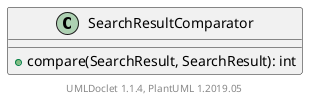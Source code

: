 @startuml

    class SearchResultComparator [[SearchResultComparator.html]] {
        +compare(SearchResult, SearchResult): int
    }


    center footer UMLDoclet 1.1.4, PlantUML 1.2019.05
@enduml
